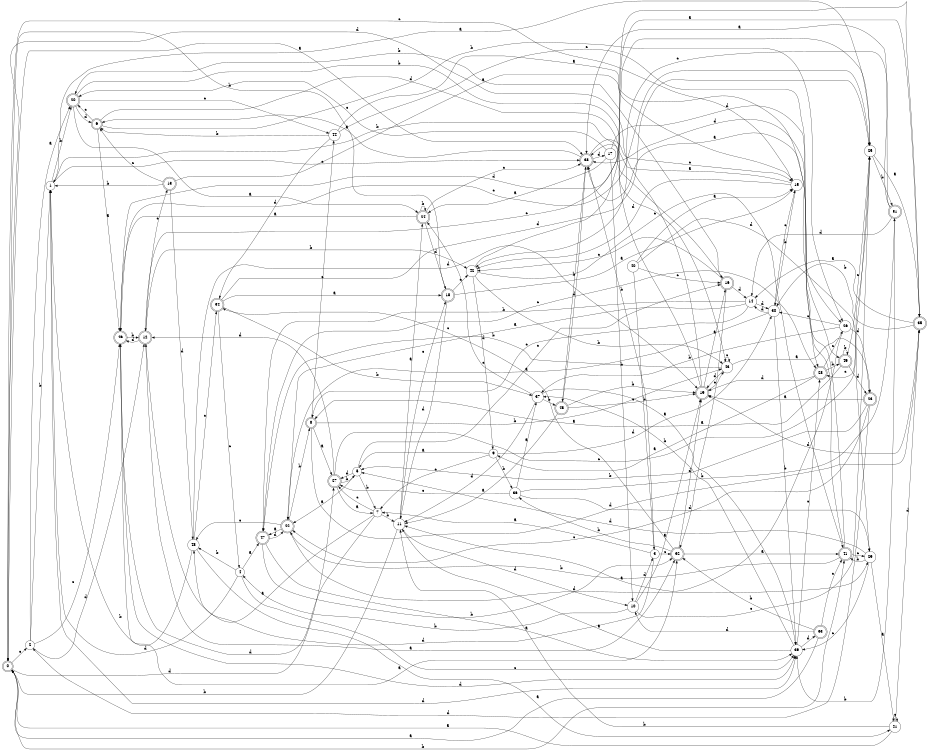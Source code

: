 digraph n40_4 {
__start0 [label="" shape="none"];

rankdir=LR;
size="8,5";

s0 [style="rounded,filled", color="black", fillcolor="white" shape="doublecircle", label="0"];
s1 [style="filled", color="black", fillcolor="white" shape="circle", label="1"];
s2 [style="filled", color="black", fillcolor="white" shape="circle", label="2"];
s3 [style="filled", color="black", fillcolor="white" shape="circle", label="3"];
s4 [style="filled", color="black", fillcolor="white" shape="circle", label="4"];
s5 [style="filled", color="black", fillcolor="white" shape="circle", label="5"];
s6 [style="rounded,filled", color="black", fillcolor="white" shape="doublecircle", label="6"];
s7 [style="filled", color="black", fillcolor="white" shape="circle", label="7"];
s8 [style="rounded,filled", color="black", fillcolor="white" shape="doublecircle", label="8"];
s9 [style="filled", color="black", fillcolor="white" shape="circle", label="9"];
s10 [style="filled", color="black", fillcolor="white" shape="circle", label="10"];
s11 [style="filled", color="black", fillcolor="white" shape="circle", label="11"];
s12 [style="rounded,filled", color="black", fillcolor="white" shape="doublecircle", label="12"];
s13 [style="rounded,filled", color="black", fillcolor="white" shape="doublecircle", label="13"];
s14 [style="filled", color="black", fillcolor="white" shape="circle", label="14"];
s15 [style="filled", color="black", fillcolor="white" shape="circle", label="15"];
s16 [style="rounded,filled", color="black", fillcolor="white" shape="doublecircle", label="16"];
s17 [style="filled", color="black", fillcolor="white" shape="circle", label="17"];
s18 [style="rounded,filled", color="black", fillcolor="white" shape="doublecircle", label="18"];
s19 [style="rounded,filled", color="black", fillcolor="white" shape="doublecircle", label="19"];
s20 [style="rounded,filled", color="black", fillcolor="white" shape="doublecircle", label="20"];
s21 [style="filled", color="black", fillcolor="white" shape="circle", label="21"];
s22 [style="rounded,filled", color="black", fillcolor="white" shape="doublecircle", label="22"];
s23 [style="rounded,filled", color="black", fillcolor="white" shape="doublecircle", label="23"];
s24 [style="rounded,filled", color="black", fillcolor="white" shape="doublecircle", label="24"];
s25 [style="filled", color="black", fillcolor="white" shape="circle", label="25"];
s26 [style="filled", color="black", fillcolor="white" shape="circle", label="26"];
s27 [style="rounded,filled", color="black", fillcolor="white" shape="doublecircle", label="27"];
s28 [style="rounded,filled", color="black", fillcolor="white" shape="doublecircle", label="28"];
s29 [style="filled", color="black", fillcolor="white" shape="circle", label="29"];
s30 [style="filled", color="black", fillcolor="white" shape="circle", label="30"];
s31 [style="rounded,filled", color="black", fillcolor="white" shape="doublecircle", label="31"];
s32 [style="rounded,filled", color="black", fillcolor="white" shape="doublecircle", label="32"];
s33 [style="rounded,filled", color="black", fillcolor="white" shape="doublecircle", label="33"];
s34 [style="rounded,filled", color="black", fillcolor="white" shape="doublecircle", label="34"];
s35 [style="rounded,filled", color="black", fillcolor="white" shape="doublecircle", label="35"];
s36 [style="filled", color="black", fillcolor="white" shape="circle", label="36"];
s37 [style="filled", color="black", fillcolor="white" shape="circle", label="37"];
s38 [style="rounded,filled", color="black", fillcolor="white" shape="doublecircle", label="38"];
s39 [style="filled", color="black", fillcolor="white" shape="circle", label="39"];
s40 [style="filled", color="black", fillcolor="white" shape="circle", label="40"];
s41 [style="rounded,filled", color="black", fillcolor="white" shape="doublecircle", label="41"];
s42 [style="filled", color="black", fillcolor="white" shape="circle", label="42"];
s43 [style="filled", color="black", fillcolor="white" shape="circle", label="43"];
s44 [style="filled", color="black", fillcolor="white" shape="circle", label="44"];
s45 [style="rounded,filled", color="black", fillcolor="white" shape="doublecircle", label="45"];
s46 [style="rounded,filled", color="black", fillcolor="white" shape="doublecircle", label="46"];
s47 [style="rounded,filled", color="black", fillcolor="white" shape="doublecircle", label="47"];
s48 [style="filled", color="black", fillcolor="white" shape="circle", label="48"];
s49 [style="rounded,filled", color="black", fillcolor="white" shape="doublecircle", label="49"];
s0 -> s38 [label="a"];
s0 -> s41 [label="b"];
s0 -> s2 [label="c"];
s0 -> s27 [label="d"];
s1 -> s25 [label="a"];
s1 -> s20 [label="b"];
s1 -> s38 [label="c"];
s1 -> s39 [label="d"];
s2 -> s20 [label="a"];
s2 -> s1 [label="b"];
s2 -> s46 [label="c"];
s2 -> s12 [label="d"];
s3 -> s7 [label="a"];
s3 -> s38 [label="b"];
s3 -> s32 [label="c"];
s3 -> s48 [label="d"];
s4 -> s47 [label="a"];
s4 -> s48 [label="b"];
s4 -> s39 [label="c"];
s4 -> s1 [label="d"];
s5 -> s22 [label="a"];
s5 -> s7 [label="b"];
s5 -> s16 [label="c"];
s5 -> s27 [label="d"];
s6 -> s46 [label="a"];
s6 -> s26 [label="b"];
s6 -> s20 [label="c"];
s6 -> s43 [label="d"];
s7 -> s12 [label="a"];
s7 -> s11 [label="b"];
s7 -> s27 [label="c"];
s7 -> s46 [label="d"];
s8 -> s27 [label="a"];
s8 -> s43 [label="b"];
s8 -> s44 [label="c"];
s8 -> s35 [label="d"];
s9 -> s5 [label="a"];
s9 -> s36 [label="b"];
s9 -> s7 [label="c"];
s9 -> s30 [label="d"];
s10 -> s19 [label="a"];
s10 -> s4 [label="b"];
s10 -> s25 [label="c"];
s10 -> s3 [label="d"];
s11 -> s24 [label="a"];
s11 -> s0 [label="b"];
s11 -> s18 [label="c"];
s11 -> s10 [label="d"];
s12 -> s32 [label="a"];
s12 -> s42 [label="b"];
s12 -> s13 [label="c"];
s12 -> s46 [label="d"];
s13 -> s15 [label="a"];
s13 -> s1 [label="b"];
s13 -> s6 [label="c"];
s13 -> s48 [label="d"];
s14 -> s22 [label="a"];
s14 -> s47 [label="b"];
s14 -> s8 [label="c"];
s14 -> s30 [label="d"];
s15 -> s38 [label="a"];
s15 -> s30 [label="b"];
s15 -> s0 [label="c"];
s15 -> s42 [label="d"];
s16 -> s32 [label="a"];
s16 -> s20 [label="b"];
s16 -> s42 [label="c"];
s16 -> s14 [label="d"];
s17 -> s24 [label="a"];
s17 -> s10 [label="b"];
s17 -> s20 [label="c"];
s17 -> s49 [label="d"];
s18 -> s15 [label="a"];
s18 -> s0 [label="b"];
s18 -> s42 [label="c"];
s18 -> s11 [label="d"];
s19 -> s16 [label="a"];
s19 -> s1 [label="b"];
s19 -> s43 [label="c"];
s19 -> s0 [label="d"];
s20 -> s24 [label="a"];
s20 -> s16 [label="b"];
s20 -> s44 [label="c"];
s20 -> s6 [label="d"];
s21 -> s0 [label="a"];
s21 -> s11 [label="b"];
s21 -> s21 [label="c"];
s21 -> s35 [label="d"];
s22 -> s47 [label="a"];
s22 -> s8 [label="b"];
s22 -> s48 [label="c"];
s22 -> s29 [label="d"];
s23 -> s19 [label="a"];
s23 -> s5 [label="b"];
s23 -> s22 [label="c"];
s23 -> s2 [label="d"];
s24 -> s46 [label="a"];
s24 -> s24 [label="b"];
s24 -> s38 [label="c"];
s24 -> s18 [label="d"];
s25 -> s35 [label="a"];
s25 -> s31 [label="b"];
s25 -> s28 [label="c"];
s25 -> s46 [label="d"];
s26 -> s11 [label="a"];
s26 -> s37 [label="b"];
s26 -> s30 [label="c"];
s26 -> s23 [label="d"];
s27 -> s7 [label="a"];
s27 -> s5 [label="b"];
s27 -> s25 [label="c"];
s27 -> s12 [label="d"];
s28 -> s9 [label="a"];
s28 -> s49 [label="b"];
s28 -> s26 [label="c"];
s28 -> s19 [label="d"];
s29 -> s21 [label="a"];
s29 -> s41 [label="b"];
s29 -> s39 [label="c"];
s29 -> s5 [label="d"];
s30 -> s22 [label="a"];
s30 -> s39 [label="b"];
s30 -> s15 [label="c"];
s30 -> s14 [label="d"];
s31 -> s38 [label="a"];
s31 -> s39 [label="b"];
s31 -> s42 [label="c"];
s31 -> s14 [label="d"];
s32 -> s41 [label="a"];
s32 -> s36 [label="b"];
s32 -> s34 [label="c"];
s32 -> s19 [label="d"];
s33 -> s0 [label="a"];
s33 -> s32 [label="b"];
s33 -> s41 [label="c"];
s33 -> s10 [label="d"];
s34 -> s18 [label="a"];
s34 -> s37 [label="b"];
s34 -> s4 [label="c"];
s34 -> s25 [label="d"];
s35 -> s14 [label="a"];
s35 -> s30 [label="b"];
s35 -> s12 [label="c"];
s35 -> s19 [label="d"];
s36 -> s37 [label="a"];
s36 -> s31 [label="b"];
s36 -> s27 [label="c"];
s36 -> s29 [label="d"];
s37 -> s39 [label="a"];
s37 -> s45 [label="b"];
s37 -> s24 [label="c"];
s37 -> s11 [label="d"];
s38 -> s6 [label="a"];
s38 -> s45 [label="b"];
s38 -> s15 [label="c"];
s38 -> s17 [label="d"];
s39 -> s11 [label="a"];
s39 -> s37 [label="b"];
s39 -> s28 [label="c"];
s39 -> s33 [label="d"];
s40 -> s15 [label="a"];
s40 -> s3 [label="b"];
s40 -> s16 [label="c"];
s40 -> s29 [label="d"];
s41 -> s38 [label="a"];
s41 -> s22 [label="b"];
s41 -> s29 [label="c"];
s41 -> s38 [label="d"];
s42 -> s35 [label="a"];
s42 -> s43 [label="b"];
s42 -> s41 [label="c"];
s42 -> s9 [label="d"];
s43 -> s23 [label="a"];
s43 -> s47 [label="b"];
s43 -> s43 [label="c"];
s43 -> s19 [label="d"];
s44 -> s28 [label="a"];
s44 -> s6 [label="b"];
s44 -> s26 [label="c"];
s44 -> s34 [label="d"];
s45 -> s11 [label="a"];
s45 -> s19 [label="b"];
s45 -> s19 [label="c"];
s45 -> s38 [label="d"];
s46 -> s32 [label="a"];
s46 -> s12 [label="b"];
s46 -> s25 [label="c"];
s46 -> s39 [label="d"];
s47 -> s39 [label="a"];
s47 -> s32 [label="b"];
s47 -> s28 [label="c"];
s47 -> s22 [label="d"];
s48 -> s21 [label="a"];
s48 -> s1 [label="b"];
s48 -> s34 [label="c"];
s48 -> s19 [label="d"];
s49 -> s8 [label="a"];
s49 -> s49 [label="b"];
s49 -> s25 [label="c"];
s49 -> s23 [label="d"];

}